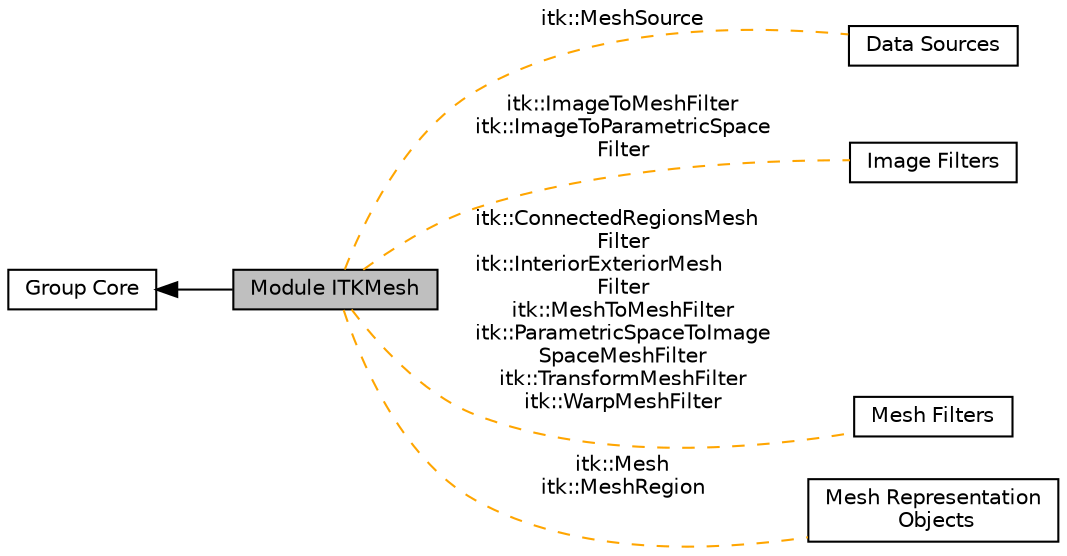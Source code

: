 digraph "Module ITKMesh"
{
  edge [fontname="Helvetica",fontsize="10",labelfontname="Helvetica",labelfontsize="10"];
  node [fontname="Helvetica",fontsize="10",shape=box];
  rankdir=LR;
  Node6 [label="Data Sources",height=0.2,width=0.4,color="black", fillcolor="white", style="filled",URL="$group__DataSources.html",tooltip=" "];
  Node2 [label="Group Core",height=0.2,width=0.4,color="black", fillcolor="white", style="filled",URL="$group__Group-Core.html",tooltip=" "];
  Node1 [label="Module ITKMesh",height=0.2,width=0.4,color="black", fillcolor="grey75", style="filled", fontcolor="black",tooltip=" "];
  Node4 [label="Image Filters",height=0.2,width=0.4,color="black", fillcolor="white", style="filled",URL="$group__ImageFilters.html",tooltip=" "];
  Node3 [label="Mesh Filters",height=0.2,width=0.4,color="black", fillcolor="white", style="filled",URL="$group__MeshFilters.html",tooltip=" "];
  Node5 [label="Mesh Representation\l Objects",height=0.2,width=0.4,color="black", fillcolor="white", style="filled",URL="$group__MeshObjects.html",tooltip=" "];
  Node2->Node1 [shape=plaintext, dir="back", style="solid"];
  Node1->Node3 [shape=plaintext, label="itk::ConnectedRegionsMesh\lFilter\nitk::InteriorExteriorMesh\lFilter\nitk::MeshToMeshFilter\nitk::ParametricSpaceToImage\lSpaceMeshFilter\nitk::TransformMeshFilter\nitk::WarpMeshFilter", color="orange", dir="none", style="dashed"];
  Node1->Node4 [shape=plaintext, label="itk::ImageToMeshFilter\nitk::ImageToParametricSpace\lFilter", color="orange", dir="none", style="dashed"];
  Node1->Node5 [shape=plaintext, label="itk::Mesh\nitk::MeshRegion", color="orange", dir="none", style="dashed"];
  Node1->Node6 [shape=plaintext, label="itk::MeshSource", color="orange", dir="none", style="dashed"];
}
